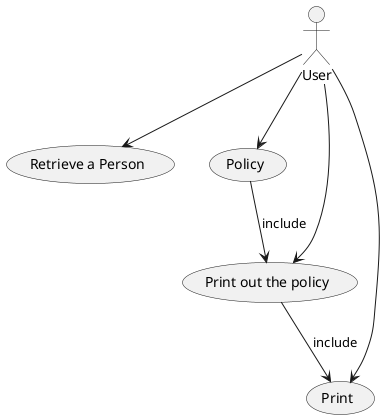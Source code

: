 @startuml
actor "User" as User

usecase "Retrieve a Person" as UC_Retrieve
usecase "Policy" as UC_Policy
usecase "Print" as UC_Print
usecase "Print out the policy" as UC_PrintPolicy

' Associate the actor with the use cases
User --> UC_Retrieve
User --> UC_Policy
User --> UC_Print
User --> UC_PrintPolicy

' Define relationships among use cases
UC_Policy --> UC_PrintPolicy : «include»
UC_PrintPolicy --> UC_Print : «include»
 
@enduml